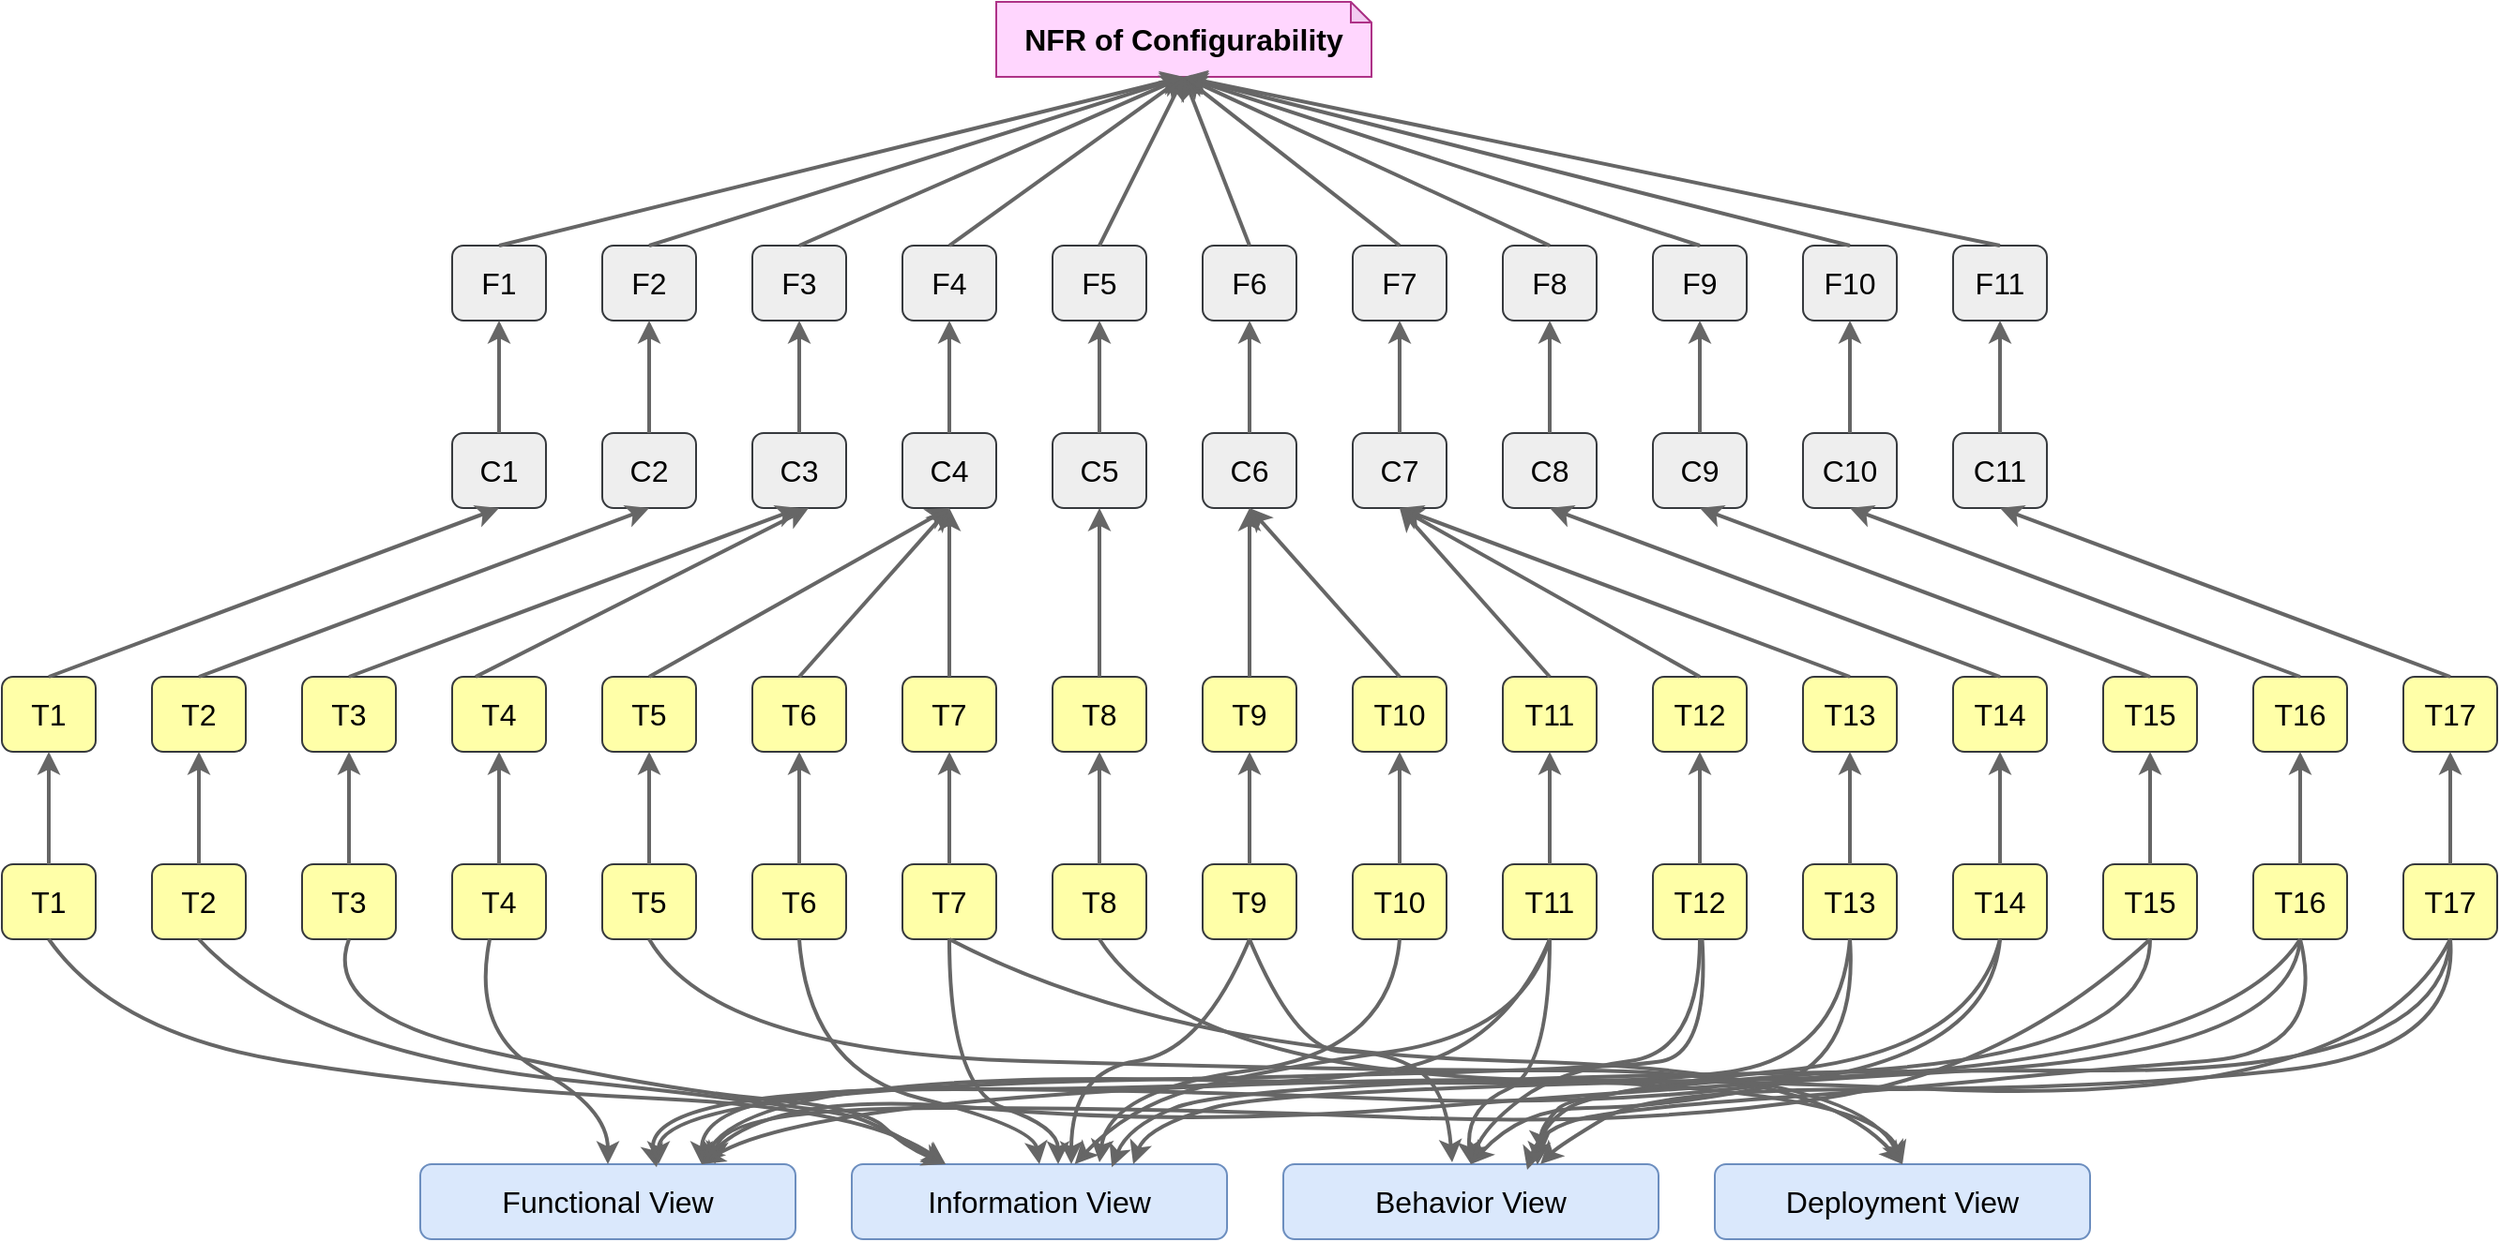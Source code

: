 <mxfile version="21.2.3" type="github">
  <diagram name="페이지-1" id="qCDUbg22PX8j7UsJf7zN">
    <mxGraphModel dx="3078" dy="973" grid="1" gridSize="10" guides="1" tooltips="1" connect="1" arrows="1" fold="1" page="1" pageScale="1" pageWidth="827" pageHeight="1169" math="0" shadow="0">
      <root>
        <mxCell id="0" />
        <mxCell id="1" parent="0" />
        <mxCell id="PgONTNGa4zTvGpCb7QzQ-1" value="&lt;b style=&quot;font-size: 16px;&quot;&gt;NFR of Configurability&lt;/b&gt;" style="shape=note;whiteSpace=wrap;html=1;backgroundOutline=1;darkOpacity=0.05;size=11;fontSize=16;fillColor=#ffd6fe;strokeColor=#ae3287;" vertex="1" parent="1">
          <mxGeometry x="210" y="170" width="200" height="40" as="geometry" />
        </mxCell>
        <mxCell id="PgONTNGa4zTvGpCb7QzQ-2" value="&lt;font style=&quot;font-size: 16px;&quot;&gt;F1&lt;/font&gt;" style="rounded=1;whiteSpace=wrap;html=1;fillColor=#eeeeee;strokeColor=#36393d;" vertex="1" parent="1">
          <mxGeometry x="-80" y="300" width="50" height="40" as="geometry" />
        </mxCell>
        <mxCell id="PgONTNGa4zTvGpCb7QzQ-3" value="&lt;font style=&quot;font-size: 16px;&quot;&gt;F2&lt;/font&gt;" style="rounded=1;whiteSpace=wrap;html=1;fillColor=#eeeeee;strokeColor=#36393d;" vertex="1" parent="1">
          <mxGeometry y="300" width="50" height="40" as="geometry" />
        </mxCell>
        <mxCell id="PgONTNGa4zTvGpCb7QzQ-4" value="&lt;font style=&quot;font-size: 16px;&quot;&gt;F3&lt;/font&gt;" style="rounded=1;whiteSpace=wrap;html=1;fillColor=#eeeeee;strokeColor=#36393d;" vertex="1" parent="1">
          <mxGeometry x="80" y="300" width="50" height="40" as="geometry" />
        </mxCell>
        <mxCell id="PgONTNGa4zTvGpCb7QzQ-5" value="&lt;font style=&quot;font-size: 16px;&quot;&gt;F4&lt;/font&gt;" style="rounded=1;whiteSpace=wrap;html=1;fillColor=#eeeeee;strokeColor=#36393d;" vertex="1" parent="1">
          <mxGeometry x="160" y="300" width="50" height="40" as="geometry" />
        </mxCell>
        <mxCell id="PgONTNGa4zTvGpCb7QzQ-6" value="&lt;font style=&quot;font-size: 16px;&quot;&gt;F5&lt;/font&gt;" style="rounded=1;whiteSpace=wrap;html=1;fillColor=#eeeeee;strokeColor=#36393d;" vertex="1" parent="1">
          <mxGeometry x="240" y="300" width="50" height="40" as="geometry" />
        </mxCell>
        <mxCell id="PgONTNGa4zTvGpCb7QzQ-7" value="&lt;font style=&quot;font-size: 16px;&quot;&gt;F6&lt;/font&gt;" style="rounded=1;whiteSpace=wrap;html=1;fillColor=#eeeeee;strokeColor=#36393d;" vertex="1" parent="1">
          <mxGeometry x="320" y="300" width="50" height="40" as="geometry" />
        </mxCell>
        <mxCell id="PgONTNGa4zTvGpCb7QzQ-8" value="&lt;font style=&quot;font-size: 16px;&quot;&gt;F7&lt;/font&gt;" style="rounded=1;whiteSpace=wrap;html=1;fillColor=#eeeeee;strokeColor=#36393d;" vertex="1" parent="1">
          <mxGeometry x="400" y="300" width="50" height="40" as="geometry" />
        </mxCell>
        <mxCell id="PgONTNGa4zTvGpCb7QzQ-9" value="&lt;font style=&quot;font-size: 16px;&quot;&gt;F8&lt;/font&gt;" style="rounded=1;whiteSpace=wrap;html=1;fillColor=#eeeeee;strokeColor=#36393d;" vertex="1" parent="1">
          <mxGeometry x="480" y="300" width="50" height="40" as="geometry" />
        </mxCell>
        <mxCell id="PgONTNGa4zTvGpCb7QzQ-10" value="&lt;font style=&quot;font-size: 16px;&quot;&gt;F9&lt;/font&gt;" style="rounded=1;whiteSpace=wrap;html=1;fillColor=#eeeeee;strokeColor=#36393d;" vertex="1" parent="1">
          <mxGeometry x="560" y="300" width="50" height="40" as="geometry" />
        </mxCell>
        <mxCell id="PgONTNGa4zTvGpCb7QzQ-11" value="&lt;font style=&quot;font-size: 16px;&quot;&gt;F10&lt;/font&gt;" style="rounded=1;whiteSpace=wrap;html=1;fillColor=#eeeeee;strokeColor=#36393d;" vertex="1" parent="1">
          <mxGeometry x="640" y="300" width="50" height="40" as="geometry" />
        </mxCell>
        <mxCell id="PgONTNGa4zTvGpCb7QzQ-12" value="&lt;font style=&quot;font-size: 16px;&quot;&gt;F11&lt;/font&gt;" style="rounded=1;whiteSpace=wrap;html=1;fillColor=#eeeeee;strokeColor=#36393d;" vertex="1" parent="1">
          <mxGeometry x="720" y="300" width="50" height="40" as="geometry" />
        </mxCell>
        <mxCell id="PgONTNGa4zTvGpCb7QzQ-13" value="&lt;font style=&quot;font-size: 16px;&quot;&gt;C1&lt;/font&gt;" style="rounded=1;whiteSpace=wrap;html=1;fillColor=#eeeeee;strokeColor=#36393d;" vertex="1" parent="1">
          <mxGeometry x="-80" y="400" width="50" height="40" as="geometry" />
        </mxCell>
        <mxCell id="PgONTNGa4zTvGpCb7QzQ-14" value="&lt;font style=&quot;font-size: 16px;&quot;&gt;C2&lt;/font&gt;" style="rounded=1;whiteSpace=wrap;html=1;fillColor=#eeeeee;strokeColor=#36393d;" vertex="1" parent="1">
          <mxGeometry y="400" width="50" height="40" as="geometry" />
        </mxCell>
        <mxCell id="PgONTNGa4zTvGpCb7QzQ-15" value="&lt;font style=&quot;font-size: 16px;&quot;&gt;C3&lt;/font&gt;" style="rounded=1;whiteSpace=wrap;html=1;fillColor=#eeeeee;strokeColor=#36393d;" vertex="1" parent="1">
          <mxGeometry x="80" y="400" width="50" height="40" as="geometry" />
        </mxCell>
        <mxCell id="PgONTNGa4zTvGpCb7QzQ-16" value="&lt;font style=&quot;font-size: 16px;&quot;&gt;C4&lt;/font&gt;" style="rounded=1;whiteSpace=wrap;html=1;fillColor=#eeeeee;strokeColor=#36393d;" vertex="1" parent="1">
          <mxGeometry x="160" y="400" width="50" height="40" as="geometry" />
        </mxCell>
        <mxCell id="PgONTNGa4zTvGpCb7QzQ-17" value="&lt;font style=&quot;font-size: 16px;&quot;&gt;C5&lt;/font&gt;" style="rounded=1;whiteSpace=wrap;html=1;fillColor=#eeeeee;strokeColor=#36393d;" vertex="1" parent="1">
          <mxGeometry x="240" y="400" width="50" height="40" as="geometry" />
        </mxCell>
        <mxCell id="PgONTNGa4zTvGpCb7QzQ-18" value="&lt;font style=&quot;font-size: 16px;&quot;&gt;C6&lt;/font&gt;" style="rounded=1;whiteSpace=wrap;html=1;fillColor=#eeeeee;strokeColor=#36393d;" vertex="1" parent="1">
          <mxGeometry x="320" y="400" width="50" height="40" as="geometry" />
        </mxCell>
        <mxCell id="PgONTNGa4zTvGpCb7QzQ-19" value="&lt;font style=&quot;font-size: 16px;&quot;&gt;C7&lt;/font&gt;" style="rounded=1;whiteSpace=wrap;html=1;fillColor=#eeeeee;strokeColor=#36393d;" vertex="1" parent="1">
          <mxGeometry x="400" y="400" width="50" height="40" as="geometry" />
        </mxCell>
        <mxCell id="PgONTNGa4zTvGpCb7QzQ-20" value="&lt;font style=&quot;font-size: 16px;&quot;&gt;C8&lt;/font&gt;" style="rounded=1;whiteSpace=wrap;html=1;fillColor=#eeeeee;strokeColor=#36393d;" vertex="1" parent="1">
          <mxGeometry x="480" y="400" width="50" height="40" as="geometry" />
        </mxCell>
        <mxCell id="PgONTNGa4zTvGpCb7QzQ-21" value="&lt;font style=&quot;font-size: 16px;&quot;&gt;C9&lt;/font&gt;" style="rounded=1;whiteSpace=wrap;html=1;fillColor=#eeeeee;strokeColor=#36393d;" vertex="1" parent="1">
          <mxGeometry x="560" y="400" width="50" height="40" as="geometry" />
        </mxCell>
        <mxCell id="PgONTNGa4zTvGpCb7QzQ-22" value="&lt;font style=&quot;font-size: 16px;&quot;&gt;C10&lt;/font&gt;" style="rounded=1;whiteSpace=wrap;html=1;fillColor=#eeeeee;strokeColor=#36393d;" vertex="1" parent="1">
          <mxGeometry x="640" y="400" width="50" height="40" as="geometry" />
        </mxCell>
        <mxCell id="PgONTNGa4zTvGpCb7QzQ-23" value="&lt;font style=&quot;font-size: 16px;&quot;&gt;C11&lt;/font&gt;" style="rounded=1;whiteSpace=wrap;html=1;fillColor=#eeeeee;strokeColor=#36393d;" vertex="1" parent="1">
          <mxGeometry x="720" y="400" width="50" height="40" as="geometry" />
        </mxCell>
        <mxCell id="PgONTNGa4zTvGpCb7QzQ-24" value="&lt;font style=&quot;font-size: 16px;&quot;&gt;T1&lt;/font&gt;" style="rounded=1;whiteSpace=wrap;html=1;fillColor=#ffffa8;strokeColor=#36393d;" vertex="1" parent="1">
          <mxGeometry x="-320" y="530" width="50" height="40" as="geometry" />
        </mxCell>
        <mxCell id="PgONTNGa4zTvGpCb7QzQ-25" value="&lt;font style=&quot;font-size: 16px;&quot;&gt;T2&lt;/font&gt;" style="rounded=1;whiteSpace=wrap;html=1;fillColor=#ffffa8;strokeColor=#36393d;" vertex="1" parent="1">
          <mxGeometry x="-240" y="530" width="50" height="40" as="geometry" />
        </mxCell>
        <mxCell id="PgONTNGa4zTvGpCb7QzQ-26" value="&lt;font style=&quot;font-size: 16px;&quot;&gt;T3&lt;/font&gt;" style="rounded=1;whiteSpace=wrap;html=1;fillColor=#ffffa8;strokeColor=#36393d;" vertex="1" parent="1">
          <mxGeometry x="-160" y="530" width="50" height="40" as="geometry" />
        </mxCell>
        <mxCell id="PgONTNGa4zTvGpCb7QzQ-27" value="&lt;font style=&quot;font-size: 16px;&quot;&gt;T4&lt;/font&gt;" style="rounded=1;whiteSpace=wrap;html=1;fillColor=#ffffa8;strokeColor=#36393d;" vertex="1" parent="1">
          <mxGeometry x="-80" y="530" width="50" height="40" as="geometry" />
        </mxCell>
        <mxCell id="PgONTNGa4zTvGpCb7QzQ-28" value="&lt;font style=&quot;font-size: 16px;&quot;&gt;T5&lt;/font&gt;" style="rounded=1;whiteSpace=wrap;html=1;fillColor=#ffffa8;strokeColor=#36393d;" vertex="1" parent="1">
          <mxGeometry y="530" width="50" height="40" as="geometry" />
        </mxCell>
        <mxCell id="PgONTNGa4zTvGpCb7QzQ-29" value="&lt;font style=&quot;font-size: 16px;&quot;&gt;T6&lt;/font&gt;" style="rounded=1;whiteSpace=wrap;html=1;fillColor=#ffffa8;strokeColor=#36393d;" vertex="1" parent="1">
          <mxGeometry x="80" y="530" width="50" height="40" as="geometry" />
        </mxCell>
        <mxCell id="PgONTNGa4zTvGpCb7QzQ-30" value="&lt;font style=&quot;font-size: 16px;&quot;&gt;T7&lt;/font&gt;" style="rounded=1;whiteSpace=wrap;html=1;fillColor=#ffffa8;strokeColor=#36393d;" vertex="1" parent="1">
          <mxGeometry x="160" y="530" width="50" height="40" as="geometry" />
        </mxCell>
        <mxCell id="PgONTNGa4zTvGpCb7QzQ-31" value="&lt;font style=&quot;font-size: 16px;&quot;&gt;T8&lt;/font&gt;" style="rounded=1;whiteSpace=wrap;html=1;fillColor=#ffffa8;strokeColor=#36393d;" vertex="1" parent="1">
          <mxGeometry x="240" y="530" width="50" height="40" as="geometry" />
        </mxCell>
        <mxCell id="PgONTNGa4zTvGpCb7QzQ-32" value="&lt;font style=&quot;font-size: 16px;&quot;&gt;T9&lt;/font&gt;" style="rounded=1;whiteSpace=wrap;html=1;fillColor=#ffffa8;strokeColor=#36393d;" vertex="1" parent="1">
          <mxGeometry x="320" y="530" width="50" height="40" as="geometry" />
        </mxCell>
        <mxCell id="PgONTNGa4zTvGpCb7QzQ-33" value="&lt;font style=&quot;font-size: 16px;&quot;&gt;T10&lt;/font&gt;" style="rounded=1;whiteSpace=wrap;html=1;fillColor=#ffffa8;strokeColor=#36393d;" vertex="1" parent="1">
          <mxGeometry x="400" y="530" width="50" height="40" as="geometry" />
        </mxCell>
        <mxCell id="PgONTNGa4zTvGpCb7QzQ-34" value="&lt;font style=&quot;font-size: 16px;&quot;&gt;T11&lt;/font&gt;" style="rounded=1;whiteSpace=wrap;html=1;fillColor=#ffffa8;strokeColor=#36393d;" vertex="1" parent="1">
          <mxGeometry x="480" y="530" width="50" height="40" as="geometry" />
        </mxCell>
        <mxCell id="PgONTNGa4zTvGpCb7QzQ-46" value="&lt;font style=&quot;font-size: 16px;&quot;&gt;T12&lt;/font&gt;" style="rounded=1;whiteSpace=wrap;html=1;fillColor=#ffffa8;strokeColor=#36393d;" vertex="1" parent="1">
          <mxGeometry x="560" y="530" width="50" height="40" as="geometry" />
        </mxCell>
        <mxCell id="PgONTNGa4zTvGpCb7QzQ-47" value="&lt;font style=&quot;font-size: 16px;&quot;&gt;T13&lt;/font&gt;" style="rounded=1;whiteSpace=wrap;html=1;fillColor=#ffffa8;strokeColor=#36393d;" vertex="1" parent="1">
          <mxGeometry x="640" y="530" width="50" height="40" as="geometry" />
        </mxCell>
        <mxCell id="PgONTNGa4zTvGpCb7QzQ-48" value="&lt;font style=&quot;font-size: 16px;&quot;&gt;T14&lt;/font&gt;" style="rounded=1;whiteSpace=wrap;html=1;fillColor=#ffffa8;strokeColor=#36393d;" vertex="1" parent="1">
          <mxGeometry x="720" y="530" width="50" height="40" as="geometry" />
        </mxCell>
        <mxCell id="PgONTNGa4zTvGpCb7QzQ-49" value="&lt;font style=&quot;font-size: 16px;&quot;&gt;T15&lt;/font&gt;" style="rounded=1;whiteSpace=wrap;html=1;fillColor=#ffffa8;strokeColor=#36393d;" vertex="1" parent="1">
          <mxGeometry x="800" y="530" width="50" height="40" as="geometry" />
        </mxCell>
        <mxCell id="PgONTNGa4zTvGpCb7QzQ-50" value="&lt;font style=&quot;font-size: 16px;&quot;&gt;T16&lt;/font&gt;" style="rounded=1;whiteSpace=wrap;html=1;fillColor=#ffffa8;strokeColor=#36393d;" vertex="1" parent="1">
          <mxGeometry x="880" y="530" width="50" height="40" as="geometry" />
        </mxCell>
        <mxCell id="PgONTNGa4zTvGpCb7QzQ-51" value="&lt;font style=&quot;font-size: 16px;&quot;&gt;T17&lt;/font&gt;" style="rounded=1;whiteSpace=wrap;html=1;fillColor=#ffffa8;strokeColor=#36393d;" vertex="1" parent="1">
          <mxGeometry x="960" y="530" width="50" height="40" as="geometry" />
        </mxCell>
        <mxCell id="PgONTNGa4zTvGpCb7QzQ-52" value="&lt;font style=&quot;font-size: 16px;&quot;&gt;T1&lt;/font&gt;" style="rounded=1;whiteSpace=wrap;html=1;fillColor=#ffffa8;strokeColor=#36393d;" vertex="1" parent="1">
          <mxGeometry x="-320" y="630" width="50" height="40" as="geometry" />
        </mxCell>
        <mxCell id="PgONTNGa4zTvGpCb7QzQ-53" value="&lt;font style=&quot;font-size: 16px;&quot;&gt;T2&lt;/font&gt;" style="rounded=1;whiteSpace=wrap;html=1;fillColor=#ffffa8;strokeColor=#36393d;" vertex="1" parent="1">
          <mxGeometry x="-240" y="630" width="50" height="40" as="geometry" />
        </mxCell>
        <mxCell id="PgONTNGa4zTvGpCb7QzQ-54" value="&lt;font style=&quot;font-size: 16px;&quot;&gt;T3&lt;/font&gt;" style="rounded=1;whiteSpace=wrap;html=1;fillColor=#ffffa8;strokeColor=#36393d;" vertex="1" parent="1">
          <mxGeometry x="-160" y="630" width="50" height="40" as="geometry" />
        </mxCell>
        <mxCell id="PgONTNGa4zTvGpCb7QzQ-55" value="&lt;font style=&quot;font-size: 16px;&quot;&gt;T4&lt;/font&gt;" style="rounded=1;whiteSpace=wrap;html=1;fillColor=#ffffa8;strokeColor=#36393d;" vertex="1" parent="1">
          <mxGeometry x="-80" y="630" width="50" height="40" as="geometry" />
        </mxCell>
        <mxCell id="PgONTNGa4zTvGpCb7QzQ-56" value="&lt;font style=&quot;font-size: 16px;&quot;&gt;T5&lt;/font&gt;" style="rounded=1;whiteSpace=wrap;html=1;fillColor=#ffffa8;strokeColor=#36393d;" vertex="1" parent="1">
          <mxGeometry y="630" width="50" height="40" as="geometry" />
        </mxCell>
        <mxCell id="PgONTNGa4zTvGpCb7QzQ-57" value="&lt;font style=&quot;font-size: 16px;&quot;&gt;T6&lt;/font&gt;" style="rounded=1;whiteSpace=wrap;html=1;fillColor=#ffffa8;strokeColor=#36393d;" vertex="1" parent="1">
          <mxGeometry x="80" y="630" width="50" height="40" as="geometry" />
        </mxCell>
        <mxCell id="PgONTNGa4zTvGpCb7QzQ-58" value="&lt;font style=&quot;font-size: 16px;&quot;&gt;T7&lt;/font&gt;" style="rounded=1;whiteSpace=wrap;html=1;fillColor=#ffffa8;strokeColor=#36393d;" vertex="1" parent="1">
          <mxGeometry x="160" y="630" width="50" height="40" as="geometry" />
        </mxCell>
        <mxCell id="PgONTNGa4zTvGpCb7QzQ-59" value="&lt;font style=&quot;font-size: 16px;&quot;&gt;T8&lt;/font&gt;" style="rounded=1;whiteSpace=wrap;html=1;fillColor=#ffffa8;strokeColor=#36393d;" vertex="1" parent="1">
          <mxGeometry x="240" y="630" width="50" height="40" as="geometry" />
        </mxCell>
        <mxCell id="PgONTNGa4zTvGpCb7QzQ-60" value="&lt;font style=&quot;font-size: 16px;&quot;&gt;T9&lt;/font&gt;" style="rounded=1;whiteSpace=wrap;html=1;fillColor=#ffffa8;strokeColor=#36393d;" vertex="1" parent="1">
          <mxGeometry x="320" y="630" width="50" height="40" as="geometry" />
        </mxCell>
        <mxCell id="PgONTNGa4zTvGpCb7QzQ-61" value="&lt;font style=&quot;font-size: 16px;&quot;&gt;T10&lt;/font&gt;" style="rounded=1;whiteSpace=wrap;html=1;fillColor=#ffffa8;strokeColor=#36393d;" vertex="1" parent="1">
          <mxGeometry x="400" y="630" width="50" height="40" as="geometry" />
        </mxCell>
        <mxCell id="PgONTNGa4zTvGpCb7QzQ-62" value="&lt;font style=&quot;font-size: 16px;&quot;&gt;T11&lt;/font&gt;" style="rounded=1;whiteSpace=wrap;html=1;fillColor=#ffffa8;strokeColor=#36393d;" vertex="1" parent="1">
          <mxGeometry x="480" y="630" width="50" height="40" as="geometry" />
        </mxCell>
        <mxCell id="PgONTNGa4zTvGpCb7QzQ-63" value="&lt;font style=&quot;font-size: 16px;&quot;&gt;T12&lt;/font&gt;" style="rounded=1;whiteSpace=wrap;html=1;fillColor=#ffffa8;strokeColor=#36393d;" vertex="1" parent="1">
          <mxGeometry x="560" y="630" width="50" height="40" as="geometry" />
        </mxCell>
        <mxCell id="PgONTNGa4zTvGpCb7QzQ-64" value="&lt;font style=&quot;font-size: 16px;&quot;&gt;T13&lt;/font&gt;" style="rounded=1;whiteSpace=wrap;html=1;fillColor=#ffffa8;strokeColor=#36393d;" vertex="1" parent="1">
          <mxGeometry x="640" y="630" width="50" height="40" as="geometry" />
        </mxCell>
        <mxCell id="PgONTNGa4zTvGpCb7QzQ-65" value="&lt;font style=&quot;font-size: 16px;&quot;&gt;T14&lt;/font&gt;" style="rounded=1;whiteSpace=wrap;html=1;fillColor=#ffffa8;strokeColor=#36393d;" vertex="1" parent="1">
          <mxGeometry x="720" y="630" width="50" height="40" as="geometry" />
        </mxCell>
        <mxCell id="PgONTNGa4zTvGpCb7QzQ-66" value="&lt;font style=&quot;font-size: 16px;&quot;&gt;T15&lt;/font&gt;" style="rounded=1;whiteSpace=wrap;html=1;fillColor=#ffffa8;strokeColor=#36393d;" vertex="1" parent="1">
          <mxGeometry x="800" y="630" width="50" height="40" as="geometry" />
        </mxCell>
        <mxCell id="PgONTNGa4zTvGpCb7QzQ-67" value="&lt;font style=&quot;font-size: 16px;&quot;&gt;T16&lt;/font&gt;" style="rounded=1;whiteSpace=wrap;html=1;fillColor=#ffffa8;strokeColor=#36393d;" vertex="1" parent="1">
          <mxGeometry x="880" y="630" width="50" height="40" as="geometry" />
        </mxCell>
        <mxCell id="PgONTNGa4zTvGpCb7QzQ-68" value="&lt;font style=&quot;font-size: 16px;&quot;&gt;T17&lt;/font&gt;" style="rounded=1;whiteSpace=wrap;html=1;fillColor=#ffffa8;strokeColor=#36393d;" vertex="1" parent="1">
          <mxGeometry x="960" y="630" width="50" height="40" as="geometry" />
        </mxCell>
        <mxCell id="PgONTNGa4zTvGpCb7QzQ-69" value="&lt;span style=&quot;font-size: 16px;&quot;&gt;Functional View&lt;/span&gt;" style="rounded=1;whiteSpace=wrap;html=1;fillColor=#dae8fc;strokeColor=#6c8ebf;" vertex="1" parent="1">
          <mxGeometry x="-97" y="790" width="200" height="40" as="geometry" />
        </mxCell>
        <mxCell id="PgONTNGa4zTvGpCb7QzQ-70" value="&lt;span style=&quot;font-size: 16px;&quot;&gt;Information View&lt;/span&gt;" style="rounded=1;whiteSpace=wrap;html=1;fillColor=#dae8fc;strokeColor=#6c8ebf;" vertex="1" parent="1">
          <mxGeometry x="133" y="790" width="200" height="40" as="geometry" />
        </mxCell>
        <mxCell id="PgONTNGa4zTvGpCb7QzQ-71" value="&lt;span style=&quot;font-size: 16px;&quot;&gt;Behavior View&lt;/span&gt;" style="rounded=1;whiteSpace=wrap;html=1;fillColor=#dae8fc;strokeColor=#6c8ebf;" vertex="1" parent="1">
          <mxGeometry x="363" y="790" width="200" height="40" as="geometry" />
        </mxCell>
        <mxCell id="PgONTNGa4zTvGpCb7QzQ-72" value="&lt;span style=&quot;font-size: 16px;&quot;&gt;Deployment View&lt;/span&gt;" style="rounded=1;whiteSpace=wrap;html=1;fillColor=#dae8fc;strokeColor=#6c8ebf;" vertex="1" parent="1">
          <mxGeometry x="593" y="790" width="200" height="40" as="geometry" />
        </mxCell>
        <mxCell id="PgONTNGa4zTvGpCb7QzQ-74" value="" style="curved=1;endArrow=classic;html=1;rounded=0;exitX=0.5;exitY=1;exitDx=0;exitDy=0;entryX=0.25;entryY=0;entryDx=0;entryDy=0;fillColor=#f5f5f5;strokeColor=#666666;strokeWidth=2;" edge="1" parent="1" source="PgONTNGa4zTvGpCb7QzQ-52" target="PgONTNGa4zTvGpCb7QzQ-70">
          <mxGeometry width="50" height="50" relative="1" as="geometry">
            <mxPoint x="340" y="570" as="sourcePoint" />
            <mxPoint x="390" y="520" as="targetPoint" />
            <Array as="points">
              <mxPoint x="-260" y="720" />
              <mxPoint x="-80" y="750" />
              <mxPoint x="140" y="760" />
            </Array>
          </mxGeometry>
        </mxCell>
        <mxCell id="PgONTNGa4zTvGpCb7QzQ-75" value="" style="endArrow=classic;html=1;rounded=0;fillColor=#f5f5f5;strokeColor=#666666;strokeWidth=2;entryX=0.5;entryY=1;entryDx=0;entryDy=0;entryPerimeter=0;exitX=0.5;exitY=0;exitDx=0;exitDy=0;" edge="1" parent="1" source="PgONTNGa4zTvGpCb7QzQ-2" target="PgONTNGa4zTvGpCb7QzQ-1">
          <mxGeometry width="50" height="50" relative="1" as="geometry">
            <mxPoint x="340" y="570" as="sourcePoint" />
            <mxPoint x="390" y="520" as="targetPoint" />
          </mxGeometry>
        </mxCell>
        <mxCell id="PgONTNGa4zTvGpCb7QzQ-76" value="" style="endArrow=classic;html=1;rounded=0;fillColor=#f5f5f5;strokeColor=#666666;strokeWidth=2;exitX=0.5;exitY=0;exitDx=0;exitDy=0;entryX=0.5;entryY=1;entryDx=0;entryDy=0;entryPerimeter=0;" edge="1" parent="1" source="PgONTNGa4zTvGpCb7QzQ-3" target="PgONTNGa4zTvGpCb7QzQ-1">
          <mxGeometry width="50" height="50" relative="1" as="geometry">
            <mxPoint x="-45" y="310" as="sourcePoint" />
            <mxPoint x="300" y="210" as="targetPoint" />
          </mxGeometry>
        </mxCell>
        <mxCell id="PgONTNGa4zTvGpCb7QzQ-77" value="" style="endArrow=classic;html=1;rounded=0;fillColor=#f5f5f5;strokeColor=#666666;strokeWidth=2;exitX=0.5;exitY=0;exitDx=0;exitDy=0;entryX=0.5;entryY=1;entryDx=0;entryDy=0;entryPerimeter=0;" edge="1" parent="1" source="PgONTNGa4zTvGpCb7QzQ-4" target="PgONTNGa4zTvGpCb7QzQ-1">
          <mxGeometry width="50" height="50" relative="1" as="geometry">
            <mxPoint x="35" y="310" as="sourcePoint" />
            <mxPoint x="300" y="210" as="targetPoint" />
          </mxGeometry>
        </mxCell>
        <mxCell id="PgONTNGa4zTvGpCb7QzQ-78" value="" style="endArrow=classic;html=1;rounded=0;fillColor=#f5f5f5;strokeColor=#666666;strokeWidth=2;exitX=0.5;exitY=0;exitDx=0;exitDy=0;entryX=0.5;entryY=1;entryDx=0;entryDy=0;entryPerimeter=0;" edge="1" parent="1" source="PgONTNGa4zTvGpCb7QzQ-5" target="PgONTNGa4zTvGpCb7QzQ-1">
          <mxGeometry width="50" height="50" relative="1" as="geometry">
            <mxPoint x="115" y="310" as="sourcePoint" />
            <mxPoint x="300" y="210" as="targetPoint" />
          </mxGeometry>
        </mxCell>
        <mxCell id="PgONTNGa4zTvGpCb7QzQ-79" value="" style="endArrow=classic;html=1;rounded=0;fillColor=#f5f5f5;strokeColor=#666666;strokeWidth=2;exitX=0.5;exitY=0;exitDx=0;exitDy=0;entryX=0.5;entryY=1;entryDx=0;entryDy=0;entryPerimeter=0;" edge="1" parent="1" source="PgONTNGa4zTvGpCb7QzQ-6" target="PgONTNGa4zTvGpCb7QzQ-1">
          <mxGeometry width="50" height="50" relative="1" as="geometry">
            <mxPoint x="195" y="310" as="sourcePoint" />
            <mxPoint x="320" y="220" as="targetPoint" />
          </mxGeometry>
        </mxCell>
        <mxCell id="PgONTNGa4zTvGpCb7QzQ-81" value="" style="endArrow=classic;html=1;rounded=0;fillColor=#f5f5f5;strokeColor=#666666;strokeWidth=2;exitX=0.5;exitY=0;exitDx=0;exitDy=0;entryX=0.5;entryY=1;entryDx=0;entryDy=0;entryPerimeter=0;" edge="1" parent="1" source="PgONTNGa4zTvGpCb7QzQ-7" target="PgONTNGa4zTvGpCb7QzQ-1">
          <mxGeometry width="50" height="50" relative="1" as="geometry">
            <mxPoint x="275" y="310" as="sourcePoint" />
            <mxPoint x="320" y="220" as="targetPoint" />
          </mxGeometry>
        </mxCell>
        <mxCell id="PgONTNGa4zTvGpCb7QzQ-82" value="" style="endArrow=classic;html=1;rounded=0;fillColor=#f5f5f5;strokeColor=#666666;strokeWidth=2;exitX=0.5;exitY=0;exitDx=0;exitDy=0;entryX=0.5;entryY=1;entryDx=0;entryDy=0;entryPerimeter=0;" edge="1" parent="1" source="PgONTNGa4zTvGpCb7QzQ-8" target="PgONTNGa4zTvGpCb7QzQ-1">
          <mxGeometry width="50" height="50" relative="1" as="geometry">
            <mxPoint x="355" y="310" as="sourcePoint" />
            <mxPoint x="320" y="220" as="targetPoint" />
          </mxGeometry>
        </mxCell>
        <mxCell id="PgONTNGa4zTvGpCb7QzQ-83" value="" style="endArrow=classic;html=1;rounded=0;fillColor=#f5f5f5;strokeColor=#666666;strokeWidth=2;exitX=0.5;exitY=0;exitDx=0;exitDy=0;entryX=0.5;entryY=1;entryDx=0;entryDy=0;entryPerimeter=0;" edge="1" parent="1" source="PgONTNGa4zTvGpCb7QzQ-9" target="PgONTNGa4zTvGpCb7QzQ-1">
          <mxGeometry width="50" height="50" relative="1" as="geometry">
            <mxPoint x="435" y="310" as="sourcePoint" />
            <mxPoint x="320" y="220" as="targetPoint" />
          </mxGeometry>
        </mxCell>
        <mxCell id="PgONTNGa4zTvGpCb7QzQ-84" value="" style="endArrow=classic;html=1;rounded=0;fillColor=#f5f5f5;strokeColor=#666666;strokeWidth=2;exitX=0.5;exitY=0;exitDx=0;exitDy=0;entryX=0.5;entryY=1;entryDx=0;entryDy=0;entryPerimeter=0;" edge="1" parent="1" source="PgONTNGa4zTvGpCb7QzQ-10" target="PgONTNGa4zTvGpCb7QzQ-1">
          <mxGeometry width="50" height="50" relative="1" as="geometry">
            <mxPoint x="515" y="310" as="sourcePoint" />
            <mxPoint x="320" y="220" as="targetPoint" />
          </mxGeometry>
        </mxCell>
        <mxCell id="PgONTNGa4zTvGpCb7QzQ-85" value="" style="endArrow=classic;html=1;rounded=0;fillColor=#f5f5f5;strokeColor=#666666;strokeWidth=2;exitX=0.5;exitY=0;exitDx=0;exitDy=0;entryX=0.5;entryY=1;entryDx=0;entryDy=0;entryPerimeter=0;" edge="1" parent="1" source="PgONTNGa4zTvGpCb7QzQ-11" target="PgONTNGa4zTvGpCb7QzQ-1">
          <mxGeometry width="50" height="50" relative="1" as="geometry">
            <mxPoint x="595" y="310" as="sourcePoint" />
            <mxPoint x="320" y="220" as="targetPoint" />
          </mxGeometry>
        </mxCell>
        <mxCell id="PgONTNGa4zTvGpCb7QzQ-86" value="" style="endArrow=classic;html=1;rounded=0;fillColor=#f5f5f5;strokeColor=#666666;strokeWidth=2;exitX=0.5;exitY=0;exitDx=0;exitDy=0;entryX=0.5;entryY=1;entryDx=0;entryDy=0;entryPerimeter=0;" edge="1" parent="1" source="PgONTNGa4zTvGpCb7QzQ-12" target="PgONTNGa4zTvGpCb7QzQ-1">
          <mxGeometry width="50" height="50" relative="1" as="geometry">
            <mxPoint x="675" y="310" as="sourcePoint" />
            <mxPoint x="320" y="220" as="targetPoint" />
          </mxGeometry>
        </mxCell>
        <mxCell id="PgONTNGa4zTvGpCb7QzQ-87" value="" style="endArrow=classic;html=1;rounded=0;fillColor=#f5f5f5;strokeColor=#666666;strokeWidth=2;exitX=0.5;exitY=0;exitDx=0;exitDy=0;entryX=0.5;entryY=1;entryDx=0;entryDy=0;" edge="1" parent="1" source="PgONTNGa4zTvGpCb7QzQ-23" target="PgONTNGa4zTvGpCb7QzQ-12">
          <mxGeometry width="50" height="50" relative="1" as="geometry">
            <mxPoint x="755" y="310" as="sourcePoint" />
            <mxPoint x="320" y="220" as="targetPoint" />
          </mxGeometry>
        </mxCell>
        <mxCell id="PgONTNGa4zTvGpCb7QzQ-88" value="" style="endArrow=classic;html=1;rounded=0;fillColor=#f5f5f5;strokeColor=#666666;strokeWidth=2;exitX=0.5;exitY=0;exitDx=0;exitDy=0;entryX=0.5;entryY=1;entryDx=0;entryDy=0;" edge="1" parent="1" source="PgONTNGa4zTvGpCb7QzQ-22" target="PgONTNGa4zTvGpCb7QzQ-11">
          <mxGeometry width="50" height="50" relative="1" as="geometry">
            <mxPoint x="755" y="410" as="sourcePoint" />
            <mxPoint x="755" y="350" as="targetPoint" />
          </mxGeometry>
        </mxCell>
        <mxCell id="PgONTNGa4zTvGpCb7QzQ-89" value="" style="endArrow=classic;html=1;rounded=0;fillColor=#f5f5f5;strokeColor=#666666;strokeWidth=2;exitX=0.5;exitY=0;exitDx=0;exitDy=0;entryX=0.5;entryY=1;entryDx=0;entryDy=0;" edge="1" parent="1" source="PgONTNGa4zTvGpCb7QzQ-21" target="PgONTNGa4zTvGpCb7QzQ-10">
          <mxGeometry width="50" height="50" relative="1" as="geometry">
            <mxPoint x="675" y="410" as="sourcePoint" />
            <mxPoint x="675" y="350" as="targetPoint" />
          </mxGeometry>
        </mxCell>
        <mxCell id="PgONTNGa4zTvGpCb7QzQ-90" value="" style="endArrow=classic;html=1;rounded=0;fillColor=#f5f5f5;strokeColor=#666666;strokeWidth=2;exitX=0.5;exitY=0;exitDx=0;exitDy=0;entryX=0.5;entryY=1;entryDx=0;entryDy=0;" edge="1" parent="1" source="PgONTNGa4zTvGpCb7QzQ-20" target="PgONTNGa4zTvGpCb7QzQ-9">
          <mxGeometry width="50" height="50" relative="1" as="geometry">
            <mxPoint x="595" y="410" as="sourcePoint" />
            <mxPoint x="595" y="350" as="targetPoint" />
          </mxGeometry>
        </mxCell>
        <mxCell id="PgONTNGa4zTvGpCb7QzQ-91" value="" style="endArrow=classic;html=1;rounded=0;fillColor=#f5f5f5;strokeColor=#666666;strokeWidth=2;exitX=0.5;exitY=0;exitDx=0;exitDy=0;entryX=0.5;entryY=1;entryDx=0;entryDy=0;" edge="1" parent="1" source="PgONTNGa4zTvGpCb7QzQ-19" target="PgONTNGa4zTvGpCb7QzQ-8">
          <mxGeometry width="50" height="50" relative="1" as="geometry">
            <mxPoint x="515" y="410" as="sourcePoint" />
            <mxPoint x="515" y="350" as="targetPoint" />
          </mxGeometry>
        </mxCell>
        <mxCell id="PgONTNGa4zTvGpCb7QzQ-92" value="" style="endArrow=classic;html=1;rounded=0;fillColor=#f5f5f5;strokeColor=#666666;strokeWidth=2;exitX=0.5;exitY=0;exitDx=0;exitDy=0;entryX=0.5;entryY=1;entryDx=0;entryDy=0;" edge="1" parent="1" source="PgONTNGa4zTvGpCb7QzQ-18" target="PgONTNGa4zTvGpCb7QzQ-7">
          <mxGeometry width="50" height="50" relative="1" as="geometry">
            <mxPoint x="435" y="410" as="sourcePoint" />
            <mxPoint x="435" y="350" as="targetPoint" />
          </mxGeometry>
        </mxCell>
        <mxCell id="PgONTNGa4zTvGpCb7QzQ-93" value="" style="endArrow=classic;html=1;rounded=0;fillColor=#f5f5f5;strokeColor=#666666;strokeWidth=2;exitX=0.5;exitY=0;exitDx=0;exitDy=0;entryX=0.5;entryY=1;entryDx=0;entryDy=0;" edge="1" parent="1" source="PgONTNGa4zTvGpCb7QzQ-17" target="PgONTNGa4zTvGpCb7QzQ-6">
          <mxGeometry width="50" height="50" relative="1" as="geometry">
            <mxPoint x="355" y="410" as="sourcePoint" />
            <mxPoint x="355" y="350" as="targetPoint" />
          </mxGeometry>
        </mxCell>
        <mxCell id="PgONTNGa4zTvGpCb7QzQ-94" value="" style="endArrow=classic;html=1;rounded=0;fillColor=#f5f5f5;strokeColor=#666666;strokeWidth=2;exitX=0.5;exitY=0;exitDx=0;exitDy=0;entryX=0.5;entryY=1;entryDx=0;entryDy=0;" edge="1" parent="1" source="PgONTNGa4zTvGpCb7QzQ-16" target="PgONTNGa4zTvGpCb7QzQ-5">
          <mxGeometry width="50" height="50" relative="1" as="geometry">
            <mxPoint x="275" y="410" as="sourcePoint" />
            <mxPoint x="275" y="350" as="targetPoint" />
          </mxGeometry>
        </mxCell>
        <mxCell id="PgONTNGa4zTvGpCb7QzQ-95" value="" style="endArrow=classic;html=1;rounded=0;fillColor=#f5f5f5;strokeColor=#666666;strokeWidth=2;exitX=0.5;exitY=0;exitDx=0;exitDy=0;entryX=0.5;entryY=1;entryDx=0;entryDy=0;" edge="1" parent="1" source="PgONTNGa4zTvGpCb7QzQ-15" target="PgONTNGa4zTvGpCb7QzQ-4">
          <mxGeometry width="50" height="50" relative="1" as="geometry">
            <mxPoint x="195" y="410" as="sourcePoint" />
            <mxPoint x="195" y="350" as="targetPoint" />
          </mxGeometry>
        </mxCell>
        <mxCell id="PgONTNGa4zTvGpCb7QzQ-96" value="" style="endArrow=classic;html=1;rounded=0;fillColor=#f5f5f5;strokeColor=#666666;strokeWidth=2;exitX=0.5;exitY=0;exitDx=0;exitDy=0;entryX=0.5;entryY=1;entryDx=0;entryDy=0;" edge="1" parent="1" source="PgONTNGa4zTvGpCb7QzQ-14" target="PgONTNGa4zTvGpCb7QzQ-3">
          <mxGeometry width="50" height="50" relative="1" as="geometry">
            <mxPoint x="115" y="410" as="sourcePoint" />
            <mxPoint x="115" y="350" as="targetPoint" />
          </mxGeometry>
        </mxCell>
        <mxCell id="PgONTNGa4zTvGpCb7QzQ-97" value="" style="endArrow=classic;html=1;rounded=0;fillColor=#f5f5f5;strokeColor=#666666;strokeWidth=2;exitX=0.5;exitY=0;exitDx=0;exitDy=0;entryX=0.5;entryY=1;entryDx=0;entryDy=0;" edge="1" parent="1" source="PgONTNGa4zTvGpCb7QzQ-13" target="PgONTNGa4zTvGpCb7QzQ-2">
          <mxGeometry width="50" height="50" relative="1" as="geometry">
            <mxPoint x="35" y="410" as="sourcePoint" />
            <mxPoint x="35" y="350" as="targetPoint" />
          </mxGeometry>
        </mxCell>
        <mxCell id="PgONTNGa4zTvGpCb7QzQ-98" value="" style="endArrow=classic;html=1;rounded=0;fillColor=#f5f5f5;strokeColor=#666666;strokeWidth=2;exitX=0.5;exitY=0;exitDx=0;exitDy=0;entryX=0.5;entryY=1;entryDx=0;entryDy=0;" edge="1" parent="1" source="PgONTNGa4zTvGpCb7QzQ-24" target="PgONTNGa4zTvGpCb7QzQ-13">
          <mxGeometry width="50" height="50" relative="1" as="geometry">
            <mxPoint x="-45" y="410" as="sourcePoint" />
            <mxPoint x="-45" y="350" as="targetPoint" />
          </mxGeometry>
        </mxCell>
        <mxCell id="PgONTNGa4zTvGpCb7QzQ-99" value="" style="endArrow=classic;html=1;rounded=0;fillColor=#f5f5f5;strokeColor=#666666;strokeWidth=2;exitX=0.5;exitY=0;exitDx=0;exitDy=0;entryX=0.5;entryY=1;entryDx=0;entryDy=0;" edge="1" parent="1" source="PgONTNGa4zTvGpCb7QzQ-25" target="PgONTNGa4zTvGpCb7QzQ-14">
          <mxGeometry width="50" height="50" relative="1" as="geometry">
            <mxPoint x="-285" y="540" as="sourcePoint" />
            <mxPoint x="-45" y="450" as="targetPoint" />
          </mxGeometry>
        </mxCell>
        <mxCell id="PgONTNGa4zTvGpCb7QzQ-100" value="" style="endArrow=classic;html=1;rounded=0;fillColor=#f5f5f5;strokeColor=#666666;strokeWidth=2;exitX=0.5;exitY=0;exitDx=0;exitDy=0;entryX=0.5;entryY=1;entryDx=0;entryDy=0;" edge="1" parent="1" source="PgONTNGa4zTvGpCb7QzQ-26" target="PgONTNGa4zTvGpCb7QzQ-15">
          <mxGeometry width="50" height="50" relative="1" as="geometry">
            <mxPoint x="-205" y="540" as="sourcePoint" />
            <mxPoint x="35" y="450" as="targetPoint" />
          </mxGeometry>
        </mxCell>
        <mxCell id="PgONTNGa4zTvGpCb7QzQ-101" value="" style="endArrow=classic;html=1;rounded=0;fillColor=#f5f5f5;strokeColor=#666666;strokeWidth=2;exitX=0.25;exitY=0;exitDx=0;exitDy=0;" edge="1" parent="1" source="PgONTNGa4zTvGpCb7QzQ-27">
          <mxGeometry width="50" height="50" relative="1" as="geometry">
            <mxPoint x="-125" y="540" as="sourcePoint" />
            <mxPoint x="110" y="440" as="targetPoint" />
          </mxGeometry>
        </mxCell>
        <mxCell id="PgONTNGa4zTvGpCb7QzQ-102" value="" style="endArrow=classic;html=1;rounded=0;fillColor=#f5f5f5;strokeColor=#666666;strokeWidth=2;exitX=0.5;exitY=0;exitDx=0;exitDy=0;entryX=0.5;entryY=1;entryDx=0;entryDy=0;" edge="1" parent="1" source="PgONTNGa4zTvGpCb7QzQ-28" target="PgONTNGa4zTvGpCb7QzQ-16">
          <mxGeometry width="50" height="50" relative="1" as="geometry">
            <mxPoint x="-57" y="540" as="sourcePoint" />
            <mxPoint x="120" y="450" as="targetPoint" />
          </mxGeometry>
        </mxCell>
        <mxCell id="PgONTNGa4zTvGpCb7QzQ-103" value="" style="endArrow=classic;html=1;rounded=0;fillColor=#f5f5f5;strokeColor=#666666;strokeWidth=2;exitX=0.5;exitY=0;exitDx=0;exitDy=0;entryX=0.5;entryY=1;entryDx=0;entryDy=0;" edge="1" parent="1" source="PgONTNGa4zTvGpCb7QzQ-29" target="PgONTNGa4zTvGpCb7QzQ-16">
          <mxGeometry width="50" height="50" relative="1" as="geometry">
            <mxPoint x="35" y="540" as="sourcePoint" />
            <mxPoint x="195" y="450" as="targetPoint" />
          </mxGeometry>
        </mxCell>
        <mxCell id="PgONTNGa4zTvGpCb7QzQ-104" value="" style="endArrow=classic;html=1;rounded=0;fillColor=#f5f5f5;strokeColor=#666666;strokeWidth=2;exitX=0.5;exitY=0;exitDx=0;exitDy=0;entryX=0.5;entryY=1;entryDx=0;entryDy=0;" edge="1" parent="1" source="PgONTNGa4zTvGpCb7QzQ-30" target="PgONTNGa4zTvGpCb7QzQ-16">
          <mxGeometry width="50" height="50" relative="1" as="geometry">
            <mxPoint x="115" y="540" as="sourcePoint" />
            <mxPoint x="195" y="450" as="targetPoint" />
          </mxGeometry>
        </mxCell>
        <mxCell id="PgONTNGa4zTvGpCb7QzQ-105" value="" style="endArrow=classic;html=1;rounded=0;fillColor=#f5f5f5;strokeColor=#666666;strokeWidth=2;exitX=0.5;exitY=0;exitDx=0;exitDy=0;entryX=0.5;entryY=1;entryDx=0;entryDy=0;" edge="1" parent="1" source="PgONTNGa4zTvGpCb7QzQ-31" target="PgONTNGa4zTvGpCb7QzQ-17">
          <mxGeometry width="50" height="50" relative="1" as="geometry">
            <mxPoint x="195" y="540" as="sourcePoint" />
            <mxPoint x="195" y="450" as="targetPoint" />
          </mxGeometry>
        </mxCell>
        <mxCell id="PgONTNGa4zTvGpCb7QzQ-106" value="" style="endArrow=classic;html=1;rounded=0;fillColor=#f5f5f5;strokeColor=#666666;strokeWidth=2;exitX=0.5;exitY=0;exitDx=0;exitDy=0;entryX=0.5;entryY=1;entryDx=0;entryDy=0;" edge="1" parent="1" source="PgONTNGa4zTvGpCb7QzQ-32" target="PgONTNGa4zTvGpCb7QzQ-18">
          <mxGeometry width="50" height="50" relative="1" as="geometry">
            <mxPoint x="275" y="540" as="sourcePoint" />
            <mxPoint x="275" y="450" as="targetPoint" />
          </mxGeometry>
        </mxCell>
        <mxCell id="PgONTNGa4zTvGpCb7QzQ-107" value="" style="endArrow=classic;html=1;rounded=0;fillColor=#f5f5f5;strokeColor=#666666;strokeWidth=2;exitX=0.5;exitY=0;exitDx=0;exitDy=0;entryX=0.5;entryY=1;entryDx=0;entryDy=0;" edge="1" parent="1" source="PgONTNGa4zTvGpCb7QzQ-33" target="PgONTNGa4zTvGpCb7QzQ-18">
          <mxGeometry width="50" height="50" relative="1" as="geometry">
            <mxPoint x="355" y="540" as="sourcePoint" />
            <mxPoint x="355" y="450" as="targetPoint" />
          </mxGeometry>
        </mxCell>
        <mxCell id="PgONTNGa4zTvGpCb7QzQ-108" value="" style="endArrow=classic;html=1;rounded=0;fillColor=#f5f5f5;strokeColor=#666666;strokeWidth=2;exitX=0.5;exitY=0;exitDx=0;exitDy=0;entryX=0.5;entryY=1;entryDx=0;entryDy=0;" edge="1" parent="1" source="PgONTNGa4zTvGpCb7QzQ-34" target="PgONTNGa4zTvGpCb7QzQ-19">
          <mxGeometry width="50" height="50" relative="1" as="geometry">
            <mxPoint x="435" y="540" as="sourcePoint" />
            <mxPoint x="355" y="450" as="targetPoint" />
          </mxGeometry>
        </mxCell>
        <mxCell id="PgONTNGa4zTvGpCb7QzQ-109" value="" style="endArrow=classic;html=1;rounded=0;fillColor=#f5f5f5;strokeColor=#666666;strokeWidth=2;exitX=0.5;exitY=0;exitDx=0;exitDy=0;entryX=0.5;entryY=1;entryDx=0;entryDy=0;" edge="1" parent="1" source="PgONTNGa4zTvGpCb7QzQ-46" target="PgONTNGa4zTvGpCb7QzQ-19">
          <mxGeometry width="50" height="50" relative="1" as="geometry">
            <mxPoint x="515" y="540" as="sourcePoint" />
            <mxPoint x="435" y="450" as="targetPoint" />
          </mxGeometry>
        </mxCell>
        <mxCell id="PgONTNGa4zTvGpCb7QzQ-110" value="" style="endArrow=classic;html=1;rounded=0;fillColor=#f5f5f5;strokeColor=#666666;strokeWidth=2;exitX=0.5;exitY=0;exitDx=0;exitDy=0;entryX=0.5;entryY=1;entryDx=0;entryDy=0;" edge="1" parent="1" source="PgONTNGa4zTvGpCb7QzQ-47" target="PgONTNGa4zTvGpCb7QzQ-19">
          <mxGeometry width="50" height="50" relative="1" as="geometry">
            <mxPoint x="595" y="540" as="sourcePoint" />
            <mxPoint x="435" y="450" as="targetPoint" />
          </mxGeometry>
        </mxCell>
        <mxCell id="PgONTNGa4zTvGpCb7QzQ-111" value="" style="endArrow=classic;html=1;rounded=0;fillColor=#f5f5f5;strokeColor=#666666;strokeWidth=2;exitX=0.5;exitY=0;exitDx=0;exitDy=0;entryX=0.5;entryY=1;entryDx=0;entryDy=0;" edge="1" parent="1" source="PgONTNGa4zTvGpCb7QzQ-48" target="PgONTNGa4zTvGpCb7QzQ-20">
          <mxGeometry width="50" height="50" relative="1" as="geometry">
            <mxPoint x="675" y="540" as="sourcePoint" />
            <mxPoint x="435" y="450" as="targetPoint" />
          </mxGeometry>
        </mxCell>
        <mxCell id="PgONTNGa4zTvGpCb7QzQ-112" value="" style="endArrow=classic;html=1;rounded=0;fillColor=#f5f5f5;strokeColor=#666666;strokeWidth=2;exitX=0.5;exitY=0;exitDx=0;exitDy=0;entryX=0.5;entryY=1;entryDx=0;entryDy=0;" edge="1" parent="1" source="PgONTNGa4zTvGpCb7QzQ-49" target="PgONTNGa4zTvGpCb7QzQ-21">
          <mxGeometry width="50" height="50" relative="1" as="geometry">
            <mxPoint x="755" y="540" as="sourcePoint" />
            <mxPoint x="515" y="450" as="targetPoint" />
          </mxGeometry>
        </mxCell>
        <mxCell id="PgONTNGa4zTvGpCb7QzQ-113" value="" style="endArrow=classic;html=1;rounded=0;fillColor=#f5f5f5;strokeColor=#666666;strokeWidth=2;exitX=0.5;exitY=0;exitDx=0;exitDy=0;entryX=0.5;entryY=1;entryDx=0;entryDy=0;" edge="1" parent="1" source="PgONTNGa4zTvGpCb7QzQ-50" target="PgONTNGa4zTvGpCb7QzQ-22">
          <mxGeometry width="50" height="50" relative="1" as="geometry">
            <mxPoint x="835" y="540" as="sourcePoint" />
            <mxPoint x="595" y="450" as="targetPoint" />
          </mxGeometry>
        </mxCell>
        <mxCell id="PgONTNGa4zTvGpCb7QzQ-114" value="" style="endArrow=classic;html=1;rounded=0;fillColor=#f5f5f5;strokeColor=#666666;strokeWidth=2;exitX=0.5;exitY=0;exitDx=0;exitDy=0;entryX=0.5;entryY=1;entryDx=0;entryDy=0;" edge="1" parent="1" source="PgONTNGa4zTvGpCb7QzQ-51" target="PgONTNGa4zTvGpCb7QzQ-23">
          <mxGeometry width="50" height="50" relative="1" as="geometry">
            <mxPoint x="915" y="540" as="sourcePoint" />
            <mxPoint x="675" y="450" as="targetPoint" />
          </mxGeometry>
        </mxCell>
        <mxCell id="PgONTNGa4zTvGpCb7QzQ-115" value="" style="endArrow=classic;html=1;rounded=0;fillColor=#f5f5f5;strokeColor=#666666;strokeWidth=2;exitX=0.5;exitY=0;exitDx=0;exitDy=0;entryX=0.5;entryY=1;entryDx=0;entryDy=0;" edge="1" parent="1" source="PgONTNGa4zTvGpCb7QzQ-52" target="PgONTNGa4zTvGpCb7QzQ-24">
          <mxGeometry width="50" height="50" relative="1" as="geometry">
            <mxPoint x="-285" y="540" as="sourcePoint" />
            <mxPoint x="-45" y="450" as="targetPoint" />
          </mxGeometry>
        </mxCell>
        <mxCell id="PgONTNGa4zTvGpCb7QzQ-116" value="" style="endArrow=classic;html=1;rounded=0;fillColor=#f5f5f5;strokeColor=#666666;strokeWidth=2;exitX=0.5;exitY=0;exitDx=0;exitDy=0;entryX=0.5;entryY=1;entryDx=0;entryDy=0;" edge="1" parent="1" source="PgONTNGa4zTvGpCb7QzQ-53" target="PgONTNGa4zTvGpCb7QzQ-25">
          <mxGeometry width="50" height="50" relative="1" as="geometry">
            <mxPoint x="-285" y="640" as="sourcePoint" />
            <mxPoint x="-285" y="580" as="targetPoint" />
          </mxGeometry>
        </mxCell>
        <mxCell id="PgONTNGa4zTvGpCb7QzQ-117" value="" style="endArrow=classic;html=1;rounded=0;fillColor=#f5f5f5;strokeColor=#666666;strokeWidth=2;exitX=0.5;exitY=0;exitDx=0;exitDy=0;entryX=0.5;entryY=1;entryDx=0;entryDy=0;" edge="1" parent="1" source="PgONTNGa4zTvGpCb7QzQ-54" target="PgONTNGa4zTvGpCb7QzQ-26">
          <mxGeometry width="50" height="50" relative="1" as="geometry">
            <mxPoint x="-205" y="640" as="sourcePoint" />
            <mxPoint x="-205" y="580" as="targetPoint" />
          </mxGeometry>
        </mxCell>
        <mxCell id="PgONTNGa4zTvGpCb7QzQ-118" value="" style="endArrow=classic;html=1;rounded=0;fillColor=#f5f5f5;strokeColor=#666666;strokeWidth=2;exitX=0.5;exitY=0;exitDx=0;exitDy=0;entryX=0.5;entryY=1;entryDx=0;entryDy=0;" edge="1" parent="1" source="PgONTNGa4zTvGpCb7QzQ-55" target="PgONTNGa4zTvGpCb7QzQ-27">
          <mxGeometry width="50" height="50" relative="1" as="geometry">
            <mxPoint x="-125" y="640" as="sourcePoint" />
            <mxPoint x="-125" y="580" as="targetPoint" />
          </mxGeometry>
        </mxCell>
        <mxCell id="PgONTNGa4zTvGpCb7QzQ-119" value="" style="endArrow=classic;html=1;rounded=0;fillColor=#f5f5f5;strokeColor=#666666;strokeWidth=2;exitX=0.5;exitY=0;exitDx=0;exitDy=0;entryX=0.5;entryY=1;entryDx=0;entryDy=0;" edge="1" parent="1" source="PgONTNGa4zTvGpCb7QzQ-56" target="PgONTNGa4zTvGpCb7QzQ-28">
          <mxGeometry width="50" height="50" relative="1" as="geometry">
            <mxPoint x="-45" y="640" as="sourcePoint" />
            <mxPoint x="-45" y="580" as="targetPoint" />
          </mxGeometry>
        </mxCell>
        <mxCell id="PgONTNGa4zTvGpCb7QzQ-120" value="" style="endArrow=classic;html=1;rounded=0;fillColor=#f5f5f5;strokeColor=#666666;strokeWidth=2;exitX=0.5;exitY=0;exitDx=0;exitDy=0;entryX=0.5;entryY=1;entryDx=0;entryDy=0;" edge="1" parent="1" source="PgONTNGa4zTvGpCb7QzQ-57" target="PgONTNGa4zTvGpCb7QzQ-29">
          <mxGeometry width="50" height="50" relative="1" as="geometry">
            <mxPoint x="35" y="640" as="sourcePoint" />
            <mxPoint x="35" y="580" as="targetPoint" />
          </mxGeometry>
        </mxCell>
        <mxCell id="PgONTNGa4zTvGpCb7QzQ-121" value="" style="endArrow=classic;html=1;rounded=0;fillColor=#f5f5f5;strokeColor=#666666;strokeWidth=2;exitX=0.5;exitY=0;exitDx=0;exitDy=0;entryX=0.5;entryY=1;entryDx=0;entryDy=0;" edge="1" parent="1" source="PgONTNGa4zTvGpCb7QzQ-58" target="PgONTNGa4zTvGpCb7QzQ-30">
          <mxGeometry width="50" height="50" relative="1" as="geometry">
            <mxPoint x="115" y="640" as="sourcePoint" />
            <mxPoint x="115" y="580" as="targetPoint" />
          </mxGeometry>
        </mxCell>
        <mxCell id="PgONTNGa4zTvGpCb7QzQ-122" value="" style="endArrow=classic;html=1;rounded=0;fillColor=#f5f5f5;strokeColor=#666666;strokeWidth=2;exitX=0.5;exitY=0;exitDx=0;exitDy=0;entryX=0.5;entryY=1;entryDx=0;entryDy=0;" edge="1" parent="1" source="PgONTNGa4zTvGpCb7QzQ-59" target="PgONTNGa4zTvGpCb7QzQ-31">
          <mxGeometry width="50" height="50" relative="1" as="geometry">
            <mxPoint x="195" y="640" as="sourcePoint" />
            <mxPoint x="195" y="580" as="targetPoint" />
          </mxGeometry>
        </mxCell>
        <mxCell id="PgONTNGa4zTvGpCb7QzQ-123" value="" style="endArrow=classic;html=1;rounded=0;fillColor=#f5f5f5;strokeColor=#666666;strokeWidth=2;exitX=0.5;exitY=0;exitDx=0;exitDy=0;entryX=0.5;entryY=1;entryDx=0;entryDy=0;" edge="1" parent="1" source="PgONTNGa4zTvGpCb7QzQ-60" target="PgONTNGa4zTvGpCb7QzQ-32">
          <mxGeometry width="50" height="50" relative="1" as="geometry">
            <mxPoint x="275" y="640" as="sourcePoint" />
            <mxPoint x="275" y="580" as="targetPoint" />
          </mxGeometry>
        </mxCell>
        <mxCell id="PgONTNGa4zTvGpCb7QzQ-124" value="" style="endArrow=classic;html=1;rounded=0;fillColor=#f5f5f5;strokeColor=#666666;strokeWidth=2;exitX=0.5;exitY=0;exitDx=0;exitDy=0;entryX=0.5;entryY=1;entryDx=0;entryDy=0;" edge="1" parent="1" source="PgONTNGa4zTvGpCb7QzQ-61" target="PgONTNGa4zTvGpCb7QzQ-33">
          <mxGeometry width="50" height="50" relative="1" as="geometry">
            <mxPoint x="355" y="640" as="sourcePoint" />
            <mxPoint x="355" y="580" as="targetPoint" />
          </mxGeometry>
        </mxCell>
        <mxCell id="PgONTNGa4zTvGpCb7QzQ-125" value="" style="endArrow=classic;html=1;rounded=0;fillColor=#f5f5f5;strokeColor=#666666;strokeWidth=2;exitX=0.5;exitY=0;exitDx=0;exitDy=0;entryX=0.5;entryY=1;entryDx=0;entryDy=0;" edge="1" parent="1" source="PgONTNGa4zTvGpCb7QzQ-62" target="PgONTNGa4zTvGpCb7QzQ-34">
          <mxGeometry width="50" height="50" relative="1" as="geometry">
            <mxPoint x="435" y="640" as="sourcePoint" />
            <mxPoint x="435" y="580" as="targetPoint" />
          </mxGeometry>
        </mxCell>
        <mxCell id="PgONTNGa4zTvGpCb7QzQ-126" value="" style="endArrow=classic;html=1;rounded=0;fillColor=#f5f5f5;strokeColor=#666666;strokeWidth=2;exitX=0.5;exitY=0;exitDx=0;exitDy=0;entryX=0.5;entryY=1;entryDx=0;entryDy=0;" edge="1" parent="1" source="PgONTNGa4zTvGpCb7QzQ-63" target="PgONTNGa4zTvGpCb7QzQ-46">
          <mxGeometry width="50" height="50" relative="1" as="geometry">
            <mxPoint x="515" y="640" as="sourcePoint" />
            <mxPoint x="515" y="580" as="targetPoint" />
          </mxGeometry>
        </mxCell>
        <mxCell id="PgONTNGa4zTvGpCb7QzQ-127" value="" style="endArrow=classic;html=1;rounded=0;fillColor=#f5f5f5;strokeColor=#666666;strokeWidth=2;exitX=0.5;exitY=0;exitDx=0;exitDy=0;entryX=0.5;entryY=1;entryDx=0;entryDy=0;" edge="1" parent="1" source="PgONTNGa4zTvGpCb7QzQ-64" target="PgONTNGa4zTvGpCb7QzQ-47">
          <mxGeometry width="50" height="50" relative="1" as="geometry">
            <mxPoint x="595" y="640" as="sourcePoint" />
            <mxPoint x="595" y="580" as="targetPoint" />
          </mxGeometry>
        </mxCell>
        <mxCell id="PgONTNGa4zTvGpCb7QzQ-128" value="" style="endArrow=classic;html=1;rounded=0;fillColor=#f5f5f5;strokeColor=#666666;strokeWidth=2;exitX=0.5;exitY=0;exitDx=0;exitDy=0;entryX=0.5;entryY=1;entryDx=0;entryDy=0;" edge="1" parent="1" source="PgONTNGa4zTvGpCb7QzQ-65" target="PgONTNGa4zTvGpCb7QzQ-48">
          <mxGeometry width="50" height="50" relative="1" as="geometry">
            <mxPoint x="675" y="640" as="sourcePoint" />
            <mxPoint x="675" y="580" as="targetPoint" />
          </mxGeometry>
        </mxCell>
        <mxCell id="PgONTNGa4zTvGpCb7QzQ-129" value="" style="endArrow=classic;html=1;rounded=0;fillColor=#f5f5f5;strokeColor=#666666;strokeWidth=2;exitX=0.5;exitY=0;exitDx=0;exitDy=0;entryX=0.5;entryY=1;entryDx=0;entryDy=0;" edge="1" parent="1" source="PgONTNGa4zTvGpCb7QzQ-66" target="PgONTNGa4zTvGpCb7QzQ-49">
          <mxGeometry width="50" height="50" relative="1" as="geometry">
            <mxPoint x="755" y="640" as="sourcePoint" />
            <mxPoint x="755" y="580" as="targetPoint" />
          </mxGeometry>
        </mxCell>
        <mxCell id="PgONTNGa4zTvGpCb7QzQ-130" value="" style="endArrow=classic;html=1;rounded=0;fillColor=#f5f5f5;strokeColor=#666666;strokeWidth=2;exitX=0.5;exitY=0;exitDx=0;exitDy=0;entryX=0.5;entryY=1;entryDx=0;entryDy=0;" edge="1" parent="1" source="PgONTNGa4zTvGpCb7QzQ-67" target="PgONTNGa4zTvGpCb7QzQ-50">
          <mxGeometry width="50" height="50" relative="1" as="geometry">
            <mxPoint x="835" y="640" as="sourcePoint" />
            <mxPoint x="835" y="580" as="targetPoint" />
          </mxGeometry>
        </mxCell>
        <mxCell id="PgONTNGa4zTvGpCb7QzQ-131" value="" style="endArrow=classic;html=1;rounded=0;fillColor=#f5f5f5;strokeColor=#666666;strokeWidth=2;exitX=0.5;exitY=0;exitDx=0;exitDy=0;entryX=0.5;entryY=1;entryDx=0;entryDy=0;" edge="1" parent="1" source="PgONTNGa4zTvGpCb7QzQ-68" target="PgONTNGa4zTvGpCb7QzQ-51">
          <mxGeometry width="50" height="50" relative="1" as="geometry">
            <mxPoint x="915" y="640" as="sourcePoint" />
            <mxPoint x="915" y="580" as="targetPoint" />
          </mxGeometry>
        </mxCell>
        <mxCell id="PgONTNGa4zTvGpCb7QzQ-132" value="" style="curved=1;endArrow=classic;html=1;rounded=0;exitX=0.5;exitY=1;exitDx=0;exitDy=0;entryX=0.25;entryY=0;entryDx=0;entryDy=0;fillColor=#f5f5f5;strokeColor=#666666;strokeWidth=2;" edge="1" parent="1" source="PgONTNGa4zTvGpCb7QzQ-53" target="PgONTNGa4zTvGpCb7QzQ-70">
          <mxGeometry width="50" height="50" relative="1" as="geometry">
            <mxPoint x="-285" y="680" as="sourcePoint" />
            <mxPoint x="193" y="800" as="targetPoint" />
            <Array as="points">
              <mxPoint x="-160" y="730" />
              <mxPoint x="120" y="760" />
              <mxPoint x="150" y="770" />
            </Array>
          </mxGeometry>
        </mxCell>
        <mxCell id="PgONTNGa4zTvGpCb7QzQ-133" value="" style="curved=1;endArrow=classic;html=1;rounded=0;exitX=0.5;exitY=1;exitDx=0;exitDy=0;entryX=0.25;entryY=0;entryDx=0;entryDy=0;fillColor=#f5f5f5;strokeColor=#666666;strokeWidth=2;" edge="1" parent="1" source="PgONTNGa4zTvGpCb7QzQ-54" target="PgONTNGa4zTvGpCb7QzQ-70">
          <mxGeometry width="50" height="50" relative="1" as="geometry">
            <mxPoint x="-205" y="680" as="sourcePoint" />
            <mxPoint x="193" y="800" as="targetPoint" />
            <Array as="points">
              <mxPoint x="-150" y="710" />
              <mxPoint x="30" y="750" />
              <mxPoint x="140" y="760" />
              <mxPoint x="160" y="780" />
            </Array>
          </mxGeometry>
        </mxCell>
        <mxCell id="PgONTNGa4zTvGpCb7QzQ-134" value="" style="curved=1;endArrow=classic;html=1;rounded=0;fillColor=#f5f5f5;strokeColor=#666666;strokeWidth=2;entryX=0.5;entryY=0;entryDx=0;entryDy=0;" edge="1" parent="1" target="PgONTNGa4zTvGpCb7QzQ-69">
          <mxGeometry width="50" height="50" relative="1" as="geometry">
            <mxPoint x="-60" y="670" as="sourcePoint" />
            <mxPoint x="193" y="800" as="targetPoint" />
            <Array as="points">
              <mxPoint x="-70" y="720" />
              <mxPoint x="3" y="760" />
            </Array>
          </mxGeometry>
        </mxCell>
        <mxCell id="PgONTNGa4zTvGpCb7QzQ-135" value="" style="curved=1;endArrow=classic;html=1;rounded=0;fillColor=#f5f5f5;strokeColor=#666666;strokeWidth=2;entryX=0.5;entryY=0;entryDx=0;entryDy=0;exitX=0.5;exitY=1;exitDx=0;exitDy=0;" edge="1" parent="1" source="PgONTNGa4zTvGpCb7QzQ-56" target="PgONTNGa4zTvGpCb7QzQ-72">
          <mxGeometry width="50" height="50" relative="1" as="geometry">
            <mxPoint x="-50" y="680" as="sourcePoint" />
            <mxPoint x="13" y="800" as="targetPoint" />
            <Array as="points">
              <mxPoint x="60" y="730" />
              <mxPoint x="390" y="740" />
              <mxPoint x="650" y="740" />
            </Array>
          </mxGeometry>
        </mxCell>
        <mxCell id="PgONTNGa4zTvGpCb7QzQ-136" value="" style="curved=1;endArrow=classic;html=1;rounded=0;fillColor=#f5f5f5;strokeColor=#666666;strokeWidth=2;entryX=0.5;entryY=0;entryDx=0;entryDy=0;exitX=0.5;exitY=1;exitDx=0;exitDy=0;" edge="1" parent="1" source="PgONTNGa4zTvGpCb7QzQ-57" target="PgONTNGa4zTvGpCb7QzQ-70">
          <mxGeometry width="50" height="50" relative="1" as="geometry">
            <mxPoint x="35" y="680" as="sourcePoint" />
            <mxPoint x="703" y="800" as="targetPoint" />
            <Array as="points">
              <mxPoint x="110" y="740" />
              <mxPoint x="230" y="770" />
            </Array>
          </mxGeometry>
        </mxCell>
        <mxCell id="PgONTNGa4zTvGpCb7QzQ-137" value="" style="curved=1;endArrow=classic;html=1;rounded=0;fillColor=#f5f5f5;strokeColor=#666666;strokeWidth=2;exitX=0.5;exitY=1;exitDx=0;exitDy=0;" edge="1" parent="1" source="PgONTNGa4zTvGpCb7QzQ-58">
          <mxGeometry width="50" height="50" relative="1" as="geometry">
            <mxPoint x="115" y="680" as="sourcePoint" />
            <mxPoint x="243" y="790" as="targetPoint" />
            <Array as="points">
              <mxPoint x="185" y="750" />
              <mxPoint x="243" y="770" />
            </Array>
          </mxGeometry>
        </mxCell>
        <mxCell id="PgONTNGa4zTvGpCb7QzQ-138" value="" style="curved=1;endArrow=classic;html=1;rounded=0;fillColor=#f5f5f5;strokeColor=#666666;strokeWidth=2;exitX=0.5;exitY=1;exitDx=0;exitDy=0;entryX=0.5;entryY=0;entryDx=0;entryDy=0;" edge="1" parent="1" source="PgONTNGa4zTvGpCb7QzQ-58" target="PgONTNGa4zTvGpCb7QzQ-72">
          <mxGeometry width="50" height="50" relative="1" as="geometry">
            <mxPoint x="195" y="680" as="sourcePoint" />
            <mxPoint x="253" y="800" as="targetPoint" />
            <Array as="points">
              <mxPoint x="300" y="730" />
              <mxPoint x="670" y="740" />
            </Array>
          </mxGeometry>
        </mxCell>
        <mxCell id="PgONTNGa4zTvGpCb7QzQ-139" value="" style="curved=1;endArrow=classic;html=1;rounded=0;fillColor=#f5f5f5;strokeColor=#666666;strokeWidth=2;exitX=0.5;exitY=1;exitDx=0;exitDy=0;entryX=0.5;entryY=0;entryDx=0;entryDy=0;" edge="1" parent="1" source="PgONTNGa4zTvGpCb7QzQ-59" target="PgONTNGa4zTvGpCb7QzQ-72">
          <mxGeometry width="50" height="50" relative="1" as="geometry">
            <mxPoint x="195" y="680" as="sourcePoint" />
            <mxPoint x="703" y="800" as="targetPoint" />
            <Array as="points">
              <mxPoint x="310" y="740" />
              <mxPoint x="680" y="750" />
            </Array>
          </mxGeometry>
        </mxCell>
        <mxCell id="PgONTNGa4zTvGpCb7QzQ-140" value="" style="curved=1;endArrow=classic;html=1;rounded=0;fillColor=#f5f5f5;strokeColor=#666666;strokeWidth=2;exitX=0.5;exitY=1;exitDx=0;exitDy=0;entryX=0.45;entryY=-0.025;entryDx=0;entryDy=0;entryPerimeter=0;" edge="1" parent="1" source="PgONTNGa4zTvGpCb7QzQ-60" target="PgONTNGa4zTvGpCb7QzQ-71">
          <mxGeometry width="50" height="50" relative="1" as="geometry">
            <mxPoint x="275" y="680" as="sourcePoint" />
            <mxPoint x="703" y="800" as="targetPoint" />
            <Array as="points">
              <mxPoint x="370" y="730" />
              <mxPoint x="420" y="730" />
              <mxPoint x="450" y="750" />
            </Array>
          </mxGeometry>
        </mxCell>
        <mxCell id="PgONTNGa4zTvGpCb7QzQ-141" value="" style="curved=1;endArrow=classic;html=1;rounded=0;fillColor=#f5f5f5;strokeColor=#666666;strokeWidth=2;exitX=0.5;exitY=1;exitDx=0;exitDy=0;entryX=0.585;entryY=0;entryDx=0;entryDy=0;entryPerimeter=0;" edge="1" parent="1" source="PgONTNGa4zTvGpCb7QzQ-60" target="PgONTNGa4zTvGpCb7QzQ-70">
          <mxGeometry width="50" height="50" relative="1" as="geometry">
            <mxPoint x="355" y="680" as="sourcePoint" />
            <mxPoint x="463" y="799" as="targetPoint" />
            <Array as="points">
              <mxPoint x="320" y="730" />
              <mxPoint x="250" y="740" />
            </Array>
          </mxGeometry>
        </mxCell>
        <mxCell id="PgONTNGa4zTvGpCb7QzQ-142" value="" style="curved=1;endArrow=classic;html=1;rounded=0;fillColor=#f5f5f5;strokeColor=#666666;strokeWidth=2;exitX=0.5;exitY=1;exitDx=0;exitDy=0;entryX=0.66;entryY=-0.025;entryDx=0;entryDy=0;entryPerimeter=0;" edge="1" parent="1" source="PgONTNGa4zTvGpCb7QzQ-61" target="PgONTNGa4zTvGpCb7QzQ-70">
          <mxGeometry width="50" height="50" relative="1" as="geometry">
            <mxPoint x="355" y="680" as="sourcePoint" />
            <mxPoint x="260" y="800" as="targetPoint" />
            <Array as="points">
              <mxPoint x="420" y="730" />
              <mxPoint x="270" y="750" />
            </Array>
          </mxGeometry>
        </mxCell>
        <mxCell id="PgONTNGa4zTvGpCb7QzQ-143" value="" style="curved=1;endArrow=classic;html=1;rounded=0;fillColor=#f5f5f5;strokeColor=#666666;strokeWidth=2;exitX=0.5;exitY=1;exitDx=0;exitDy=0;" edge="1" parent="1" source="PgONTNGa4zTvGpCb7QzQ-62" target="PgONTNGa4zTvGpCb7QzQ-70">
          <mxGeometry width="50" height="50" relative="1" as="geometry">
            <mxPoint x="435" y="680" as="sourcePoint" />
            <mxPoint x="275" y="799" as="targetPoint" />
            <Array as="points">
              <mxPoint x="490" y="720" />
              <mxPoint x="350" y="740" />
              <mxPoint x="280" y="760" />
            </Array>
          </mxGeometry>
        </mxCell>
        <mxCell id="PgONTNGa4zTvGpCb7QzQ-144" value="" style="curved=1;endArrow=classic;html=1;rounded=0;fillColor=#f5f5f5;strokeColor=#666666;strokeWidth=2;exitX=0.5;exitY=1;exitDx=0;exitDy=0;entryX=0.63;entryY=0.042;entryDx=0;entryDy=0;entryPerimeter=0;" edge="1" parent="1" source="PgONTNGa4zTvGpCb7QzQ-62" target="PgONTNGa4zTvGpCb7QzQ-69">
          <mxGeometry width="50" height="50" relative="1" as="geometry">
            <mxPoint x="515" y="680" as="sourcePoint" />
            <mxPoint x="262" y="800" as="targetPoint" />
            <Array as="points">
              <mxPoint x="480" y="730" />
              <mxPoint x="360" y="750" />
              <mxPoint x="20" y="750" />
            </Array>
          </mxGeometry>
        </mxCell>
        <mxCell id="PgONTNGa4zTvGpCb7QzQ-145" value="" style="curved=1;endArrow=classic;html=1;rounded=0;fillColor=#f5f5f5;strokeColor=#666666;strokeWidth=2;exitX=0.5;exitY=1;exitDx=0;exitDy=0;entryX=0.5;entryY=0;entryDx=0;entryDy=0;" edge="1" parent="1" source="PgONTNGa4zTvGpCb7QzQ-62" target="PgONTNGa4zTvGpCb7QzQ-71">
          <mxGeometry width="50" height="50" relative="1" as="geometry">
            <mxPoint x="355" y="680" as="sourcePoint" />
            <mxPoint x="463" y="799" as="targetPoint" />
            <Array as="points">
              <mxPoint x="505" y="740" />
              <mxPoint x="460" y="760" />
            </Array>
          </mxGeometry>
        </mxCell>
        <mxCell id="PgONTNGa4zTvGpCb7QzQ-146" value="" style="curved=1;endArrow=classic;html=1;rounded=0;fillColor=#f5f5f5;strokeColor=#666666;strokeWidth=2;exitX=0.5;exitY=1;exitDx=0;exitDy=0;entryX=0.5;entryY=0;entryDx=0;entryDy=0;" edge="1" parent="1" source="PgONTNGa4zTvGpCb7QzQ-63" target="PgONTNGa4zTvGpCb7QzQ-71">
          <mxGeometry width="50" height="50" relative="1" as="geometry">
            <mxPoint x="515" y="680" as="sourcePoint" />
            <mxPoint x="460" y="790" as="targetPoint" />
            <Array as="points">
              <mxPoint x="585" y="730" />
              <mxPoint x="510" y="740" />
              <mxPoint x="470" y="770" />
            </Array>
          </mxGeometry>
        </mxCell>
        <mxCell id="PgONTNGa4zTvGpCb7QzQ-147" value="" style="curved=1;endArrow=classic;html=1;rounded=0;fillColor=#f5f5f5;strokeColor=#666666;strokeWidth=2;entryX=0.635;entryY=0;entryDx=0;entryDy=0;entryPerimeter=0;" edge="1" parent="1" source="PgONTNGa4zTvGpCb7QzQ-63" target="PgONTNGa4zTvGpCb7QzQ-69">
          <mxGeometry width="50" height="50" relative="1" as="geometry">
            <mxPoint x="595" y="680" as="sourcePoint" />
            <mxPoint x="473" y="800" as="targetPoint" />
            <Array as="points">
              <mxPoint x="590" y="730" />
              <mxPoint x="540" y="740" />
              <mxPoint x="30" y="750" />
            </Array>
          </mxGeometry>
        </mxCell>
        <mxCell id="PgONTNGa4zTvGpCb7QzQ-148" value="" style="curved=1;endArrow=classic;html=1;rounded=0;fillColor=#f5f5f5;strokeColor=#666666;strokeWidth=2;entryX=0.75;entryY=0;entryDx=0;entryDy=0;exitX=0.5;exitY=1;exitDx=0;exitDy=0;" edge="1" parent="1" source="PgONTNGa4zTvGpCb7QzQ-64" target="PgONTNGa4zTvGpCb7QzQ-69">
          <mxGeometry width="50" height="50" relative="1" as="geometry">
            <mxPoint x="596" y="680" as="sourcePoint" />
            <mxPoint x="40" y="800" as="targetPoint" />
            <Array as="points">
              <mxPoint x="660" y="730" />
              <mxPoint x="550" y="750" />
              <mxPoint x="80" y="740" />
            </Array>
          </mxGeometry>
        </mxCell>
        <mxCell id="PgONTNGa4zTvGpCb7QzQ-149" value="" style="curved=1;endArrow=classic;html=1;rounded=0;fillColor=#f5f5f5;strokeColor=#666666;strokeWidth=2;entryX=0.5;entryY=0;entryDx=0;entryDy=0;exitX=0.5;exitY=1;exitDx=0;exitDy=0;" edge="1" parent="1" source="PgONTNGa4zTvGpCb7QzQ-64" target="PgONTNGa4zTvGpCb7QzQ-71">
          <mxGeometry width="50" height="50" relative="1" as="geometry">
            <mxPoint x="675" y="680" as="sourcePoint" />
            <mxPoint x="63" y="800" as="targetPoint" />
            <Array as="points">
              <mxPoint x="670" y="740" />
              <mxPoint x="560" y="760" />
              <mxPoint x="490" y="760" />
            </Array>
          </mxGeometry>
        </mxCell>
        <mxCell id="PgONTNGa4zTvGpCb7QzQ-150" value="" style="curved=1;endArrow=classic;html=1;rounded=0;fillColor=#f5f5f5;strokeColor=#666666;strokeWidth=2;entryX=0.677;entryY=0.008;entryDx=0;entryDy=0;exitX=0.5;exitY=1;exitDx=0;exitDy=0;entryPerimeter=0;" edge="1" parent="1" source="PgONTNGa4zTvGpCb7QzQ-65" target="PgONTNGa4zTvGpCb7QzQ-71">
          <mxGeometry width="50" height="50" relative="1" as="geometry">
            <mxPoint x="675" y="680" as="sourcePoint" />
            <mxPoint x="473" y="800" as="targetPoint" />
            <Array as="points">
              <mxPoint x="730" y="730" />
              <mxPoint x="530" y="750" />
              <mxPoint x="500" y="770" />
            </Array>
          </mxGeometry>
        </mxCell>
        <mxCell id="PgONTNGa4zTvGpCb7QzQ-151" value="" style="curved=1;endArrow=classic;html=1;rounded=0;fillColor=#f5f5f5;strokeColor=#666666;strokeWidth=2;entryX=0.75;entryY=0;entryDx=0;entryDy=0;exitX=0.5;exitY=1;exitDx=0;exitDy=0;" edge="1" parent="1" source="PgONTNGa4zTvGpCb7QzQ-65" target="PgONTNGa4zTvGpCb7QzQ-69">
          <mxGeometry width="50" height="50" relative="1" as="geometry">
            <mxPoint x="755" y="680" as="sourcePoint" />
            <mxPoint x="508" y="800" as="targetPoint" />
            <Array as="points">
              <mxPoint x="740" y="730" />
              <mxPoint x="540" y="760" />
              <mxPoint x="290" y="750" />
              <mxPoint x="53" y="750" />
            </Array>
          </mxGeometry>
        </mxCell>
        <mxCell id="PgONTNGa4zTvGpCb7QzQ-152" value="" style="curved=1;endArrow=classic;html=1;rounded=0;fillColor=#f5f5f5;strokeColor=#666666;strokeWidth=2;exitX=0.5;exitY=1;exitDx=0;exitDy=0;" edge="1" parent="1" source="PgONTNGa4zTvGpCb7QzQ-66">
          <mxGeometry width="50" height="50" relative="1" as="geometry">
            <mxPoint x="755" y="680" as="sourcePoint" />
            <mxPoint x="60" y="790" as="targetPoint" />
            <Array as="points">
              <mxPoint x="750" y="740" />
              <mxPoint x="550" y="770" />
              <mxPoint x="300" y="760" />
              <mxPoint x="63" y="760" />
            </Array>
          </mxGeometry>
        </mxCell>
        <mxCell id="PgONTNGa4zTvGpCb7QzQ-154" value="" style="curved=1;endArrow=classic;html=1;rounded=0;fillColor=#f5f5f5;strokeColor=#666666;strokeWidth=2;entryX=0.69;entryY=-0.158;entryDx=0;entryDy=0;exitX=0.5;exitY=1;exitDx=0;exitDy=0;entryPerimeter=0;" edge="1" parent="1" source="PgONTNGa4zTvGpCb7QzQ-66" target="PgONTNGa4zTvGpCb7QzQ-71">
          <mxGeometry width="50" height="50" relative="1" as="geometry">
            <mxPoint x="675" y="680" as="sourcePoint" />
            <mxPoint x="473" y="800" as="targetPoint" />
            <Array as="points">
              <mxPoint x="825" y="730" />
              <mxPoint x="520" y="750" />
              <mxPoint x="500" y="770" />
            </Array>
          </mxGeometry>
        </mxCell>
        <mxCell id="PgONTNGa4zTvGpCb7QzQ-155" value="" style="curved=1;endArrow=classic;html=1;rounded=0;fillColor=#f5f5f5;strokeColor=#666666;strokeWidth=2;exitX=0.5;exitY=1;exitDx=0;exitDy=0;entryX=0.75;entryY=0;entryDx=0;entryDy=0;" edge="1" parent="1" source="PgONTNGa4zTvGpCb7QzQ-67" target="PgONTNGa4zTvGpCb7QzQ-69">
          <mxGeometry width="50" height="50" relative="1" as="geometry">
            <mxPoint x="835" y="680" as="sourcePoint" />
            <mxPoint x="70" y="800" as="targetPoint" />
            <Array as="points">
              <mxPoint x="900" y="730" />
              <mxPoint x="560" y="750" />
              <mxPoint x="310" y="770" />
              <mxPoint x="90" y="750" />
            </Array>
          </mxGeometry>
        </mxCell>
        <mxCell id="PgONTNGa4zTvGpCb7QzQ-156" value="" style="curved=1;endArrow=classic;html=1;rounded=0;fillColor=#f5f5f5;strokeColor=#666666;strokeWidth=2;exitX=0.5;exitY=1;exitDx=0;exitDy=0;entryX=0.75;entryY=0;entryDx=0;entryDy=0;" edge="1" parent="1" source="PgONTNGa4zTvGpCb7QzQ-67" target="PgONTNGa4zTvGpCb7QzQ-70">
          <mxGeometry width="50" height="50" relative="1" as="geometry">
            <mxPoint x="515" y="680" as="sourcePoint" />
            <mxPoint x="262" y="800" as="targetPoint" />
            <Array as="points">
              <mxPoint x="860" y="740" />
              <mxPoint x="360" y="750" />
              <mxPoint x="290" y="770" />
            </Array>
          </mxGeometry>
        </mxCell>
        <mxCell id="PgONTNGa4zTvGpCb7QzQ-157" value="" style="curved=1;endArrow=classic;html=1;rounded=0;fillColor=#f5f5f5;strokeColor=#666666;strokeWidth=2;exitX=0.5;exitY=1;exitDx=0;exitDy=0;entryX=0.65;entryY=0.075;entryDx=0;entryDy=0;entryPerimeter=0;" edge="1" parent="1" source="PgONTNGa4zTvGpCb7QzQ-67" target="PgONTNGa4zTvGpCb7QzQ-71">
          <mxGeometry width="50" height="50" relative="1" as="geometry">
            <mxPoint x="915" y="680" as="sourcePoint" />
            <mxPoint x="293" y="800" as="targetPoint" />
            <Array as="points">
              <mxPoint x="920" y="730" />
              <mxPoint x="790" y="740" />
              <mxPoint x="690" y="750" />
              <mxPoint x="550" y="760" />
              <mxPoint x="500" y="770" />
            </Array>
          </mxGeometry>
        </mxCell>
        <mxCell id="PgONTNGa4zTvGpCb7QzQ-158" value="" style="curved=1;endArrow=classic;html=1;rounded=0;fillColor=#f5f5f5;strokeColor=#666666;strokeWidth=2;exitX=0.5;exitY=1;exitDx=0;exitDy=0;" edge="1" parent="1" source="PgONTNGa4zTvGpCb7QzQ-68">
          <mxGeometry width="50" height="50" relative="1" as="geometry">
            <mxPoint x="915" y="680" as="sourcePoint" />
            <mxPoint x="500" y="790" as="targetPoint" />
            <Array as="points">
              <mxPoint x="990" y="730" />
              <mxPoint x="800" y="750" />
              <mxPoint x="560" y="750" />
              <mxPoint x="510" y="780" />
            </Array>
          </mxGeometry>
        </mxCell>
        <mxCell id="PgONTNGa4zTvGpCb7QzQ-159" value="" style="curved=1;endArrow=classic;html=1;rounded=0;fillColor=#f5f5f5;strokeColor=#666666;strokeWidth=2;exitX=0.5;exitY=1;exitDx=0;exitDy=0;entryX=0.693;entryY=0.042;entryDx=0;entryDy=0;entryPerimeter=0;" edge="1" parent="1" source="PgONTNGa4zTvGpCb7QzQ-68" target="PgONTNGa4zTvGpCb7QzQ-70">
          <mxGeometry width="50" height="50" relative="1" as="geometry">
            <mxPoint x="915" y="680" as="sourcePoint" />
            <mxPoint x="280" y="810" as="targetPoint" />
            <Array as="points">
              <mxPoint x="980" y="740" />
              <mxPoint x="630" y="740" />
              <mxPoint x="330" y="750" />
              <mxPoint x="280" y="770" />
            </Array>
          </mxGeometry>
        </mxCell>
        <mxCell id="PgONTNGa4zTvGpCb7QzQ-160" value="" style="curved=1;endArrow=classic;html=1;rounded=0;fillColor=#f5f5f5;strokeColor=#666666;strokeWidth=2;exitX=0.5;exitY=1;exitDx=0;exitDy=0;entryX=0.75;entryY=0;entryDx=0;entryDy=0;" edge="1" parent="1" source="PgONTNGa4zTvGpCb7QzQ-68" target="PgONTNGa4zTvGpCb7QzQ-69">
          <mxGeometry width="50" height="50" relative="1" as="geometry">
            <mxPoint x="915" y="680" as="sourcePoint" />
            <mxPoint x="293" y="800" as="targetPoint" />
            <Array as="points">
              <mxPoint x="940" y="760" />
              <mxPoint x="480" y="740" />
              <mxPoint x="100" y="760" />
            </Array>
          </mxGeometry>
        </mxCell>
      </root>
    </mxGraphModel>
  </diagram>
</mxfile>
